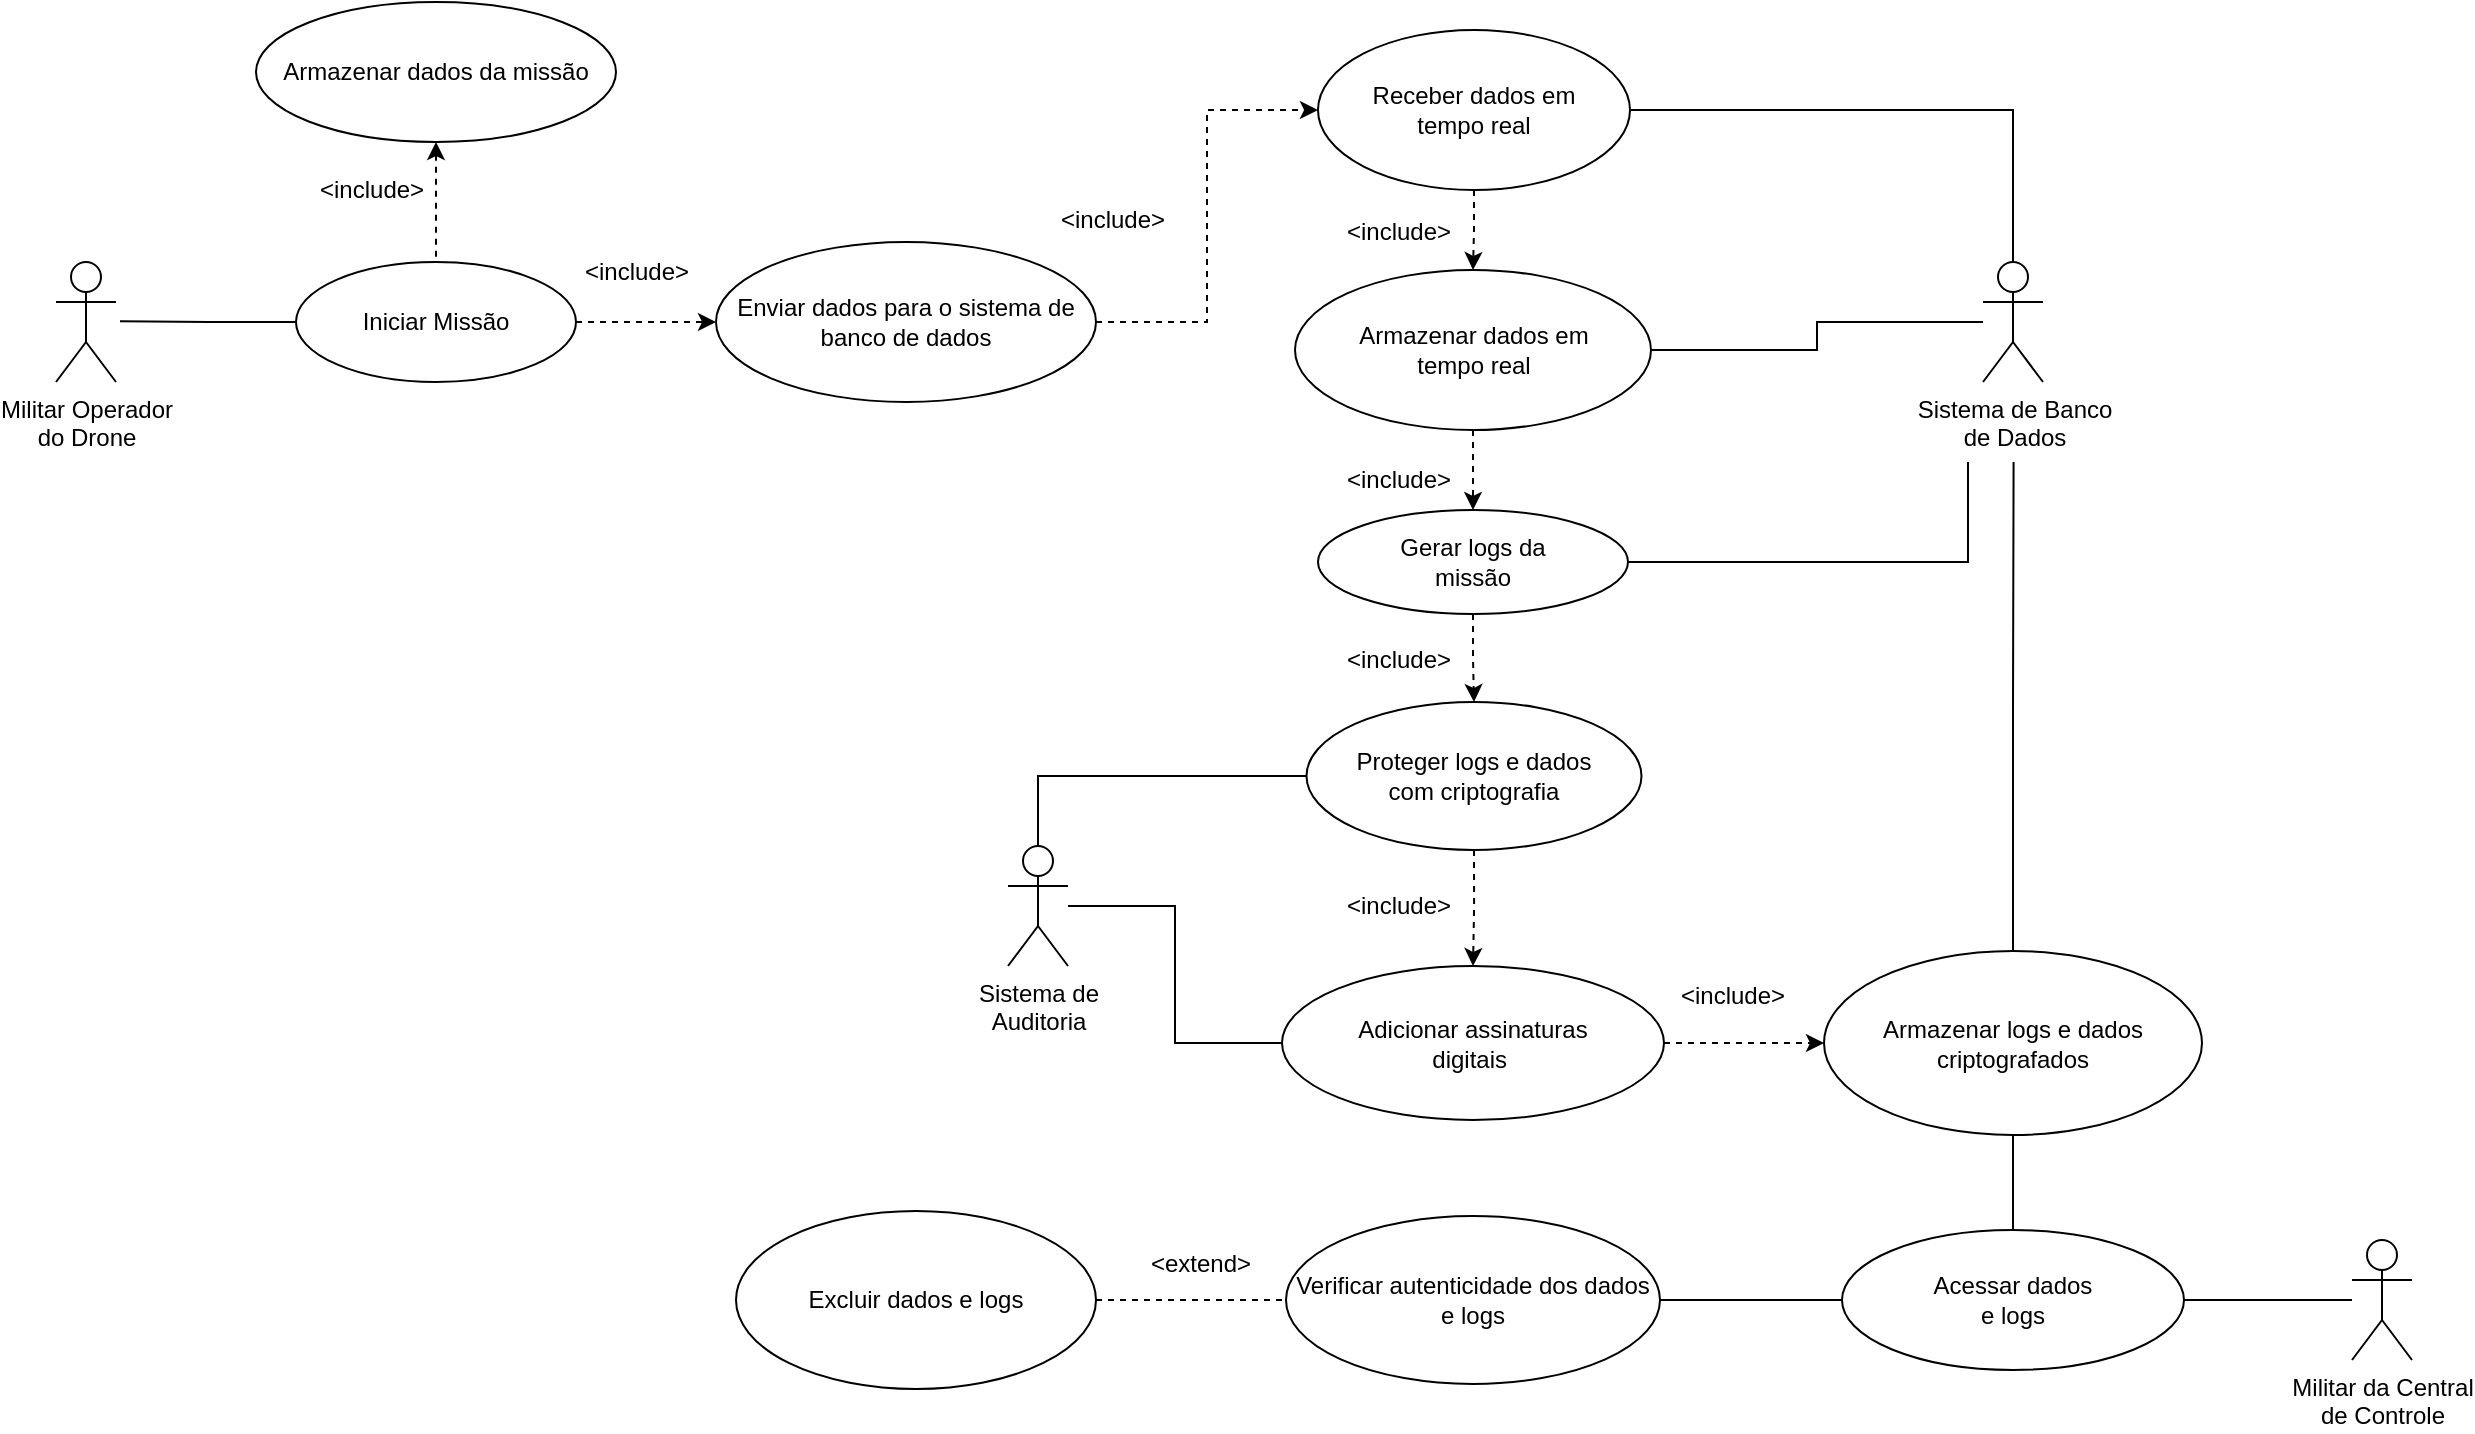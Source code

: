<mxfile version="26.2.4">
  <diagram name="Página-1" id="qAXUH7EDQEHYW5D28Ien">
    <mxGraphModel grid="1" page="0" gridSize="12" guides="1" tooltips="1" connect="1" arrows="1" fold="1" pageScale="1" pageWidth="827" pageHeight="1169" math="0" shadow="0">
      <root>
        <mxCell id="0" />
        <mxCell id="1" parent="0" />
        <mxCell id="FA6ShiBXcQoJXibSyqjT-24" style="edgeStyle=orthogonalEdgeStyle;rounded=0;orthogonalLoop=1;jettySize=auto;html=1;exitX=1;exitY=0.5;exitDx=0;exitDy=0;entryX=0;entryY=0.5;entryDx=0;entryDy=0;dashed=1;endArrow=classic;startFill=0;endFill=1;" edge="1" parent="1" source="FA6ShiBXcQoJXibSyqjT-1" target="FA6ShiBXcQoJXibSyqjT-9">
          <mxGeometry relative="1" as="geometry" />
        </mxCell>
        <mxCell id="FA6ShiBXcQoJXibSyqjT-42" style="edgeStyle=orthogonalEdgeStyle;rounded=0;orthogonalLoop=1;jettySize=auto;html=1;exitX=0;exitY=0.5;exitDx=0;exitDy=0;endArrow=none;startFill=0;" edge="1" parent="1" source="FA6ShiBXcQoJXibSyqjT-1">
          <mxGeometry relative="1" as="geometry">
            <mxPoint x="132" y="229.588" as="targetPoint" />
          </mxGeometry>
        </mxCell>
        <mxCell id="FA6ShiBXcQoJXibSyqjT-1" value="Iniciar Missão" style="ellipse;whiteSpace=wrap;html=1;" vertex="1" parent="1">
          <mxGeometry x="220" y="200" width="140" height="60" as="geometry" />
        </mxCell>
        <mxCell id="FA6ShiBXcQoJXibSyqjT-2" value="Militar Operador&lt;br&gt;do Drone" style="shape=umlActor;verticalLabelPosition=bottom;verticalAlign=top;html=1;outlineConnect=0;" vertex="1" parent="1">
          <mxGeometry x="100" y="200" width="30" height="60" as="geometry" />
        </mxCell>
        <mxCell id="FA6ShiBXcQoJXibSyqjT-23" style="edgeStyle=orthogonalEdgeStyle;rounded=0;orthogonalLoop=1;jettySize=auto;html=1;exitX=0.5;exitY=1;exitDx=0;exitDy=0;entryX=0.5;entryY=0;entryDx=0;entryDy=0;dashed=1;endArrow=none;startFill=1;endFill=1;startArrow=classic;" edge="1" parent="1" source="FA6ShiBXcQoJXibSyqjT-7" target="FA6ShiBXcQoJXibSyqjT-1">
          <mxGeometry relative="1" as="geometry" />
        </mxCell>
        <mxCell id="FA6ShiBXcQoJXibSyqjT-7" value="Armazenar dados da missão" style="ellipse;whiteSpace=wrap;html=1;" vertex="1" parent="1">
          <mxGeometry x="200" y="70" width="180" height="70" as="geometry" />
        </mxCell>
        <mxCell id="FA6ShiBXcQoJXibSyqjT-27" style="edgeStyle=orthogonalEdgeStyle;rounded=0;orthogonalLoop=1;jettySize=auto;html=1;exitX=1;exitY=0.5;exitDx=0;exitDy=0;entryX=0;entryY=0.5;entryDx=0;entryDy=0;dashed=1;endArrow=classic;startFill=0;endFill=1;" edge="1" parent="1" source="FA6ShiBXcQoJXibSyqjT-9" target="FA6ShiBXcQoJXibSyqjT-26">
          <mxGeometry relative="1" as="geometry" />
        </mxCell>
        <mxCell id="FA6ShiBXcQoJXibSyqjT-9" value="Enviar dados para o sistema de banco de dados" style="ellipse;whiteSpace=wrap;html=1;" vertex="1" parent="1">
          <mxGeometry x="430" y="190" width="190" height="80" as="geometry" />
        </mxCell>
        <mxCell id="FA6ShiBXcQoJXibSyqjT-13" value="&amp;lt;include&amp;gt;" style="text;html=1;align=center;verticalAlign=middle;resizable=0;points=[];autosize=1;strokeColor=none;fillColor=none;" vertex="1" parent="1">
          <mxGeometry x="350" y="190" width="80" height="30" as="geometry" />
        </mxCell>
        <mxCell id="FA6ShiBXcQoJXibSyqjT-14" value="&lt;span style=&quot;color: rgb(0, 0, 0); font-family: Helvetica; font-size: 12px; font-style: normal; font-variant-ligatures: normal; font-variant-caps: normal; font-weight: 400; letter-spacing: normal; orphans: 2; text-align: center; text-indent: 0px; text-transform: none; widows: 2; word-spacing: 0px; -webkit-text-stroke-width: 0px; white-space: nowrap; text-decoration-thickness: initial; text-decoration-style: initial; text-decoration-color: initial; float: none; display: inline !important;&quot;&gt;&amp;lt;include&amp;gt;&lt;/span&gt;" style="text;whiteSpace=wrap;html=1;" vertex="1" parent="1">
          <mxGeometry x="230" y="150" width="90" height="40" as="geometry" />
        </mxCell>
        <mxCell id="FA6ShiBXcQoJXibSyqjT-17" value="Militar da Central &lt;br&gt;de Controle" style="shape=umlActor;verticalLabelPosition=bottom;verticalAlign=top;html=1;outlineConnect=0;" vertex="1" parent="1">
          <mxGeometry x="1248" y="689" width="30" height="60" as="geometry" />
        </mxCell>
        <mxCell id="FA6ShiBXcQoJXibSyqjT-61" style="edgeStyle=orthogonalEdgeStyle;rounded=0;orthogonalLoop=1;jettySize=auto;html=1;exitX=0.5;exitY=0;exitDx=0;exitDy=0;exitPerimeter=0;entryX=0;entryY=0.5;entryDx=0;entryDy=0;endArrow=none;startFill=0;" edge="1" parent="1" source="FA6ShiBXcQoJXibSyqjT-20" target="FA6ShiBXcQoJXibSyqjT-38">
          <mxGeometry relative="1" as="geometry" />
        </mxCell>
        <mxCell id="FA6ShiBXcQoJXibSyqjT-20" value="Sistema de&lt;br&gt;Auditoria" style="shape=umlActor;verticalLabelPosition=bottom;verticalAlign=top;html=1;outlineConnect=0;" vertex="1" parent="1">
          <mxGeometry x="576" y="492" width="30" height="60" as="geometry" />
        </mxCell>
        <mxCell id="FA6ShiBXcQoJXibSyqjT-21" value="Sistema de Banco&lt;br&gt;de Dados" style="shape=umlActor;verticalLabelPosition=bottom;verticalAlign=top;html=1;outlineConnect=0;" vertex="1" parent="1">
          <mxGeometry x="1063.5" y="200" width="30" height="60" as="geometry" />
        </mxCell>
        <mxCell id="FA6ShiBXcQoJXibSyqjT-29" value="" style="edgeStyle=orthogonalEdgeStyle;rounded=0;orthogonalLoop=1;jettySize=auto;html=1;dashed=1;" edge="1" parent="1" source="FA6ShiBXcQoJXibSyqjT-26" target="FA6ShiBXcQoJXibSyqjT-28">
          <mxGeometry relative="1" as="geometry" />
        </mxCell>
        <mxCell id="FA6ShiBXcQoJXibSyqjT-26" value="Receber dados em&lt;br&gt;tempo real" style="ellipse;whiteSpace=wrap;html=1;" vertex="1" parent="1">
          <mxGeometry x="731" y="84" width="156" height="80" as="geometry" />
        </mxCell>
        <mxCell id="FA6ShiBXcQoJXibSyqjT-37" value="" style="edgeStyle=orthogonalEdgeStyle;rounded=0;orthogonalLoop=1;jettySize=auto;html=1;dashed=1;" edge="1" parent="1" source="FA6ShiBXcQoJXibSyqjT-28" target="FA6ShiBXcQoJXibSyqjT-36">
          <mxGeometry relative="1" as="geometry" />
        </mxCell>
        <mxCell id="FA6ShiBXcQoJXibSyqjT-41" style="edgeStyle=orthogonalEdgeStyle;rounded=0;orthogonalLoop=1;jettySize=auto;html=1;exitX=1;exitY=0.5;exitDx=0;exitDy=0;endArrow=none;startFill=0;" edge="1" parent="1" source="FA6ShiBXcQoJXibSyqjT-28" target="FA6ShiBXcQoJXibSyqjT-21">
          <mxGeometry relative="1" as="geometry" />
        </mxCell>
        <mxCell id="FA6ShiBXcQoJXibSyqjT-53" value="" style="edgeStyle=orthogonalEdgeStyle;rounded=0;orthogonalLoop=1;jettySize=auto;html=1;dashed=1;" edge="1" parent="1" source="FA6ShiBXcQoJXibSyqjT-28">
          <mxGeometry relative="1" as="geometry">
            <mxPoint x="808.5" y="364" as="targetPoint" />
          </mxGeometry>
        </mxCell>
        <mxCell id="FA6ShiBXcQoJXibSyqjT-28" value="Armazenar dados em&lt;br&gt;tempo real" style="ellipse;whiteSpace=wrap;html=1;" vertex="1" parent="1">
          <mxGeometry x="719.5" y="204" width="178" height="80" as="geometry" />
        </mxCell>
        <mxCell id="FA6ShiBXcQoJXibSyqjT-33" style="edgeStyle=orthogonalEdgeStyle;rounded=0;orthogonalLoop=1;jettySize=auto;html=1;exitX=1;exitY=0.5;exitDx=0;exitDy=0;entryX=0.5;entryY=0;entryDx=0;entryDy=0;entryPerimeter=0;endArrow=none;startFill=0;" edge="1" parent="1" source="FA6ShiBXcQoJXibSyqjT-26" target="FA6ShiBXcQoJXibSyqjT-21">
          <mxGeometry relative="1" as="geometry" />
        </mxCell>
        <mxCell id="FA6ShiBXcQoJXibSyqjT-39" value="" style="edgeStyle=orthogonalEdgeStyle;rounded=0;orthogonalLoop=1;jettySize=auto;html=1;dashed=1;" edge="1" parent="1" source="FA6ShiBXcQoJXibSyqjT-36" target="FA6ShiBXcQoJXibSyqjT-38">
          <mxGeometry relative="1" as="geometry" />
        </mxCell>
        <mxCell id="FA6ShiBXcQoJXibSyqjT-51" style="edgeStyle=orthogonalEdgeStyle;rounded=0;orthogonalLoop=1;jettySize=auto;html=1;exitX=1;exitY=0.5;exitDx=0;exitDy=0;endArrow=none;startFill=0;" edge="1" parent="1" source="FA6ShiBXcQoJXibSyqjT-36">
          <mxGeometry relative="1" as="geometry">
            <mxPoint x="1056" y="300" as="targetPoint" />
            <Array as="points">
              <mxPoint x="1056" y="350" />
              <mxPoint x="1056" y="300" />
            </Array>
          </mxGeometry>
        </mxCell>
        <mxCell id="FA6ShiBXcQoJXibSyqjT-36" value="Gerar logs da&lt;div&gt;missão&lt;/div&gt;" style="ellipse;whiteSpace=wrap;html=1;" vertex="1" parent="1">
          <mxGeometry x="731" y="324" width="155" height="52" as="geometry" />
        </mxCell>
        <mxCell id="FA6ShiBXcQoJXibSyqjT-44" value="" style="edgeStyle=orthogonalEdgeStyle;rounded=0;orthogonalLoop=1;jettySize=auto;html=1;dashed=1;" edge="1" parent="1" source="FA6ShiBXcQoJXibSyqjT-38" target="FA6ShiBXcQoJXibSyqjT-43">
          <mxGeometry relative="1" as="geometry" />
        </mxCell>
        <mxCell id="FA6ShiBXcQoJXibSyqjT-38" value="Proteger logs e dados&lt;div&gt;com criptografia&lt;/div&gt;" style="ellipse;whiteSpace=wrap;html=1;" vertex="1" parent="1">
          <mxGeometry x="725.25" y="420" width="167.5" height="74" as="geometry" />
        </mxCell>
        <mxCell id="FA6ShiBXcQoJXibSyqjT-49" style="edgeStyle=orthogonalEdgeStyle;rounded=0;orthogonalLoop=1;jettySize=auto;html=1;exitX=1;exitY=0.5;exitDx=0;exitDy=0;entryX=0;entryY=0.5;entryDx=0;entryDy=0;endArrow=classic;startFill=0;endFill=1;dashed=1;" edge="1" parent="1" source="FA6ShiBXcQoJXibSyqjT-43" target="FA6ShiBXcQoJXibSyqjT-48">
          <mxGeometry relative="1" as="geometry" />
        </mxCell>
        <mxCell id="FA6ShiBXcQoJXibSyqjT-62" style="edgeStyle=orthogonalEdgeStyle;rounded=0;orthogonalLoop=1;jettySize=auto;html=1;exitX=0;exitY=0.5;exitDx=0;exitDy=0;endArrow=none;startFill=0;" edge="1" parent="1" source="FA6ShiBXcQoJXibSyqjT-43" target="FA6ShiBXcQoJXibSyqjT-20">
          <mxGeometry relative="1" as="geometry" />
        </mxCell>
        <mxCell id="FA6ShiBXcQoJXibSyqjT-43" value="Adicionar assinaturas&lt;div&gt;digitais&amp;nbsp;&lt;/div&gt;" style="ellipse;whiteSpace=wrap;html=1;" vertex="1" parent="1">
          <mxGeometry x="713" y="552" width="191" height="77" as="geometry" />
        </mxCell>
        <mxCell id="FA6ShiBXcQoJXibSyqjT-50" style="edgeStyle=orthogonalEdgeStyle;rounded=0;orthogonalLoop=1;jettySize=auto;html=1;exitX=0.5;exitY=0;exitDx=0;exitDy=0;endArrow=none;startFill=0;" edge="1" parent="1" source="FA6ShiBXcQoJXibSyqjT-48">
          <mxGeometry relative="1" as="geometry">
            <mxPoint x="1078.794" y="300" as="targetPoint" />
          </mxGeometry>
        </mxCell>
        <mxCell id="FA6ShiBXcQoJXibSyqjT-69" style="edgeStyle=orthogonalEdgeStyle;rounded=0;orthogonalLoop=1;jettySize=auto;html=1;exitX=0.5;exitY=1;exitDx=0;exitDy=0;entryX=0.5;entryY=0;entryDx=0;entryDy=0;endArrow=none;startFill=0;" edge="1" parent="1" source="FA6ShiBXcQoJXibSyqjT-48" target="FA6ShiBXcQoJXibSyqjT-63">
          <mxGeometry relative="1" as="geometry" />
        </mxCell>
        <mxCell id="FA6ShiBXcQoJXibSyqjT-48" value="Armazenar logs&amp;nbsp;&lt;span style=&quot;background-color: transparent; color: light-dark(rgb(0, 0, 0), rgb(255, 255, 255));&quot;&gt;e dados criptografados&lt;/span&gt;" style="ellipse;whiteSpace=wrap;html=1;" vertex="1" parent="1">
          <mxGeometry x="984" y="544.5" width="189" height="92" as="geometry" />
        </mxCell>
        <mxCell id="FA6ShiBXcQoJXibSyqjT-54" value="&amp;lt;include&amp;gt;" style="text;html=1;align=center;verticalAlign=middle;resizable=0;points=[];autosize=1;strokeColor=none;fillColor=none;" vertex="1" parent="1">
          <mxGeometry x="588" y="164" width="80" height="30" as="geometry" />
        </mxCell>
        <mxCell id="FA6ShiBXcQoJXibSyqjT-55" value="&amp;lt;include&amp;gt;" style="text;html=1;align=center;verticalAlign=middle;resizable=0;points=[];autosize=1;strokeColor=none;fillColor=none;" vertex="1" parent="1">
          <mxGeometry x="731" y="170" width="80" height="30" as="geometry" />
        </mxCell>
        <mxCell id="FA6ShiBXcQoJXibSyqjT-56" value="&amp;lt;include&amp;gt;" style="text;html=1;align=center;verticalAlign=middle;resizable=0;points=[];autosize=1;strokeColor=none;fillColor=none;" vertex="1" parent="1">
          <mxGeometry x="731" y="294" width="80" height="30" as="geometry" />
        </mxCell>
        <mxCell id="FA6ShiBXcQoJXibSyqjT-57" value="&amp;lt;include&amp;gt;" style="text;html=1;align=center;verticalAlign=middle;resizable=0;points=[];autosize=1;strokeColor=none;fillColor=none;" vertex="1" parent="1">
          <mxGeometry x="731" y="384" width="80" height="30" as="geometry" />
        </mxCell>
        <mxCell id="FA6ShiBXcQoJXibSyqjT-58" value="&amp;lt;include&amp;gt;" style="text;html=1;align=center;verticalAlign=middle;resizable=0;points=[];autosize=1;strokeColor=none;fillColor=none;" vertex="1" parent="1">
          <mxGeometry x="731" y="507" width="80" height="30" as="geometry" />
        </mxCell>
        <mxCell id="FA6ShiBXcQoJXibSyqjT-59" value="&amp;lt;include&amp;gt;" style="text;html=1;align=center;verticalAlign=middle;resizable=0;points=[];autosize=1;strokeColor=none;fillColor=none;" vertex="1" parent="1">
          <mxGeometry x="897.5" y="552" width="80" height="30" as="geometry" />
        </mxCell>
        <mxCell id="FA6ShiBXcQoJXibSyqjT-68" style="edgeStyle=orthogonalEdgeStyle;rounded=0;orthogonalLoop=1;jettySize=auto;html=1;exitX=1;exitY=0.5;exitDx=0;exitDy=0;endArrow=none;startFill=0;" edge="1" parent="1" source="FA6ShiBXcQoJXibSyqjT-63" target="FA6ShiBXcQoJXibSyqjT-17">
          <mxGeometry relative="1" as="geometry" />
        </mxCell>
        <mxCell id="FA6ShiBXcQoJXibSyqjT-70" style="edgeStyle=orthogonalEdgeStyle;rounded=0;orthogonalLoop=1;jettySize=auto;html=1;exitX=0;exitY=0.5;exitDx=0;exitDy=0;entryX=1;entryY=0.5;entryDx=0;entryDy=0;endArrow=none;startFill=0;" edge="1" parent="1" source="FA6ShiBXcQoJXibSyqjT-63" target="FA6ShiBXcQoJXibSyqjT-64">
          <mxGeometry relative="1" as="geometry" />
        </mxCell>
        <mxCell id="FA6ShiBXcQoJXibSyqjT-63" value="Acessar dados&lt;div&gt;e logs&lt;/div&gt;" style="ellipse;whiteSpace=wrap;html=1;" vertex="1" parent="1">
          <mxGeometry x="993" y="684" width="171" height="70" as="geometry" />
        </mxCell>
        <mxCell id="FA6ShiBXcQoJXibSyqjT-64" value="Verificar autenticidade dos dados e logs" style="ellipse;whiteSpace=wrap;html=1;" vertex="1" parent="1">
          <mxGeometry x="715" y="677" width="187" height="84" as="geometry" />
        </mxCell>
        <mxCell id="FA6ShiBXcQoJXibSyqjT-65" value="Excluir dados e logs" style="ellipse;whiteSpace=wrap;html=1;" vertex="1" parent="1">
          <mxGeometry x="440" y="674.5" width="180" height="89" as="geometry" />
        </mxCell>
        <mxCell id="FA6ShiBXcQoJXibSyqjT-66" value="" style="endArrow=none;dashed=1;html=1;rounded=0;entryX=0;entryY=0.5;entryDx=0;entryDy=0;exitX=1;exitY=0.5;exitDx=0;exitDy=0;" edge="1" parent="1" source="FA6ShiBXcQoJXibSyqjT-65" target="FA6ShiBXcQoJXibSyqjT-64">
          <mxGeometry width="50" height="50" relative="1" as="geometry">
            <mxPoint x="684" y="830" as="sourcePoint" />
            <mxPoint x="734" y="780" as="targetPoint" />
          </mxGeometry>
        </mxCell>
        <mxCell id="FA6ShiBXcQoJXibSyqjT-67" value="&amp;lt;extend&amp;gt;" style="text;html=1;align=center;verticalAlign=middle;resizable=0;points=[];autosize=1;strokeColor=none;fillColor=none;" vertex="1" parent="1">
          <mxGeometry x="636" y="689" width="72" height="24" as="geometry" />
        </mxCell>
      </root>
    </mxGraphModel>
  </diagram>
</mxfile>
